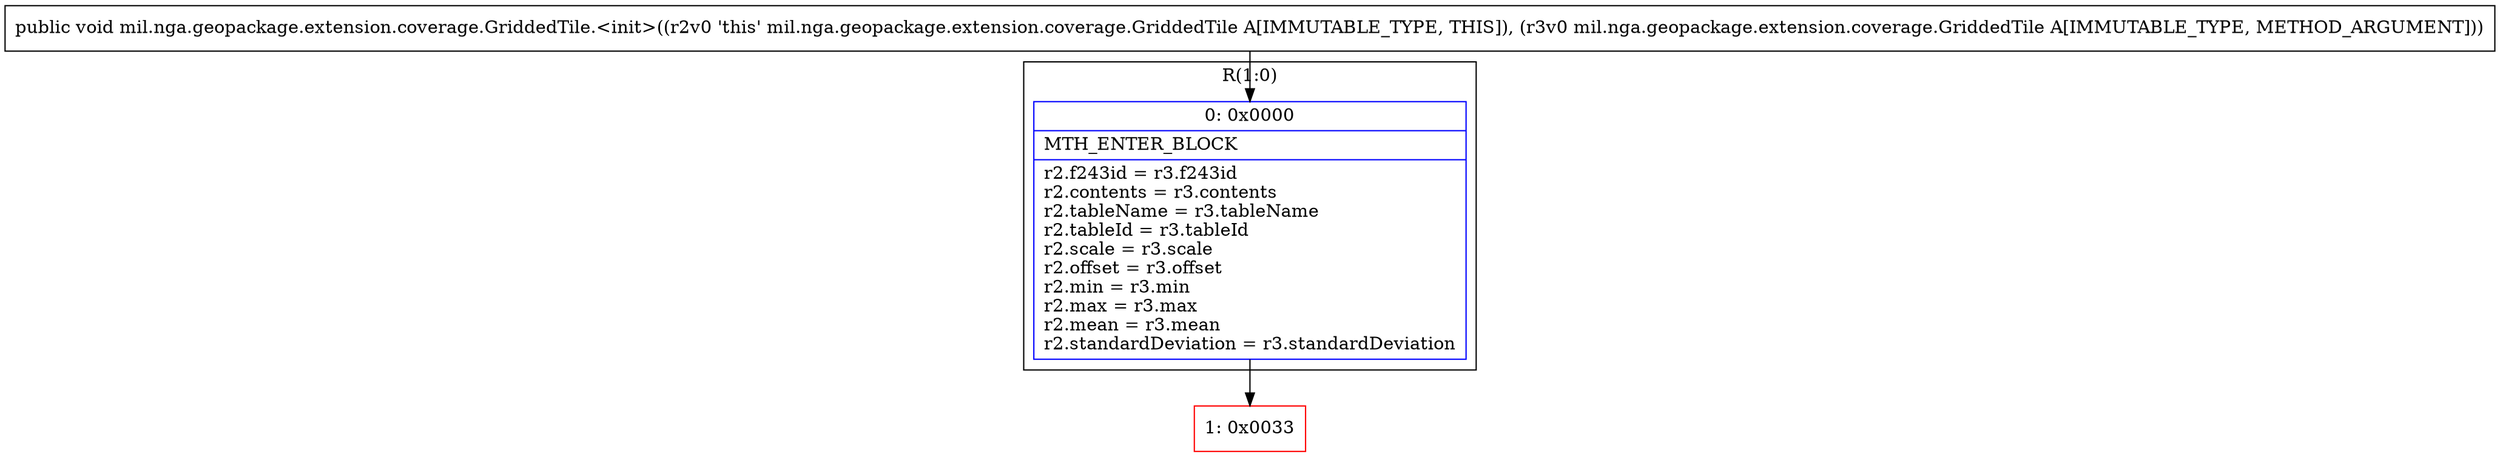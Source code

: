digraph "CFG formil.nga.geopackage.extension.coverage.GriddedTile.\<init\>(Lmil\/nga\/geopackage\/extension\/coverage\/GriddedTile;)V" {
subgraph cluster_Region_2105284904 {
label = "R(1:0)";
node [shape=record,color=blue];
Node_0 [shape=record,label="{0\:\ 0x0000|MTH_ENTER_BLOCK\l|r2.f243id = r3.f243id\lr2.contents = r3.contents\lr2.tableName = r3.tableName\lr2.tableId = r3.tableId\lr2.scale = r3.scale\lr2.offset = r3.offset\lr2.min = r3.min\lr2.max = r3.max\lr2.mean = r3.mean\lr2.standardDeviation = r3.standardDeviation\l}"];
}
Node_1 [shape=record,color=red,label="{1\:\ 0x0033}"];
MethodNode[shape=record,label="{public void mil.nga.geopackage.extension.coverage.GriddedTile.\<init\>((r2v0 'this' mil.nga.geopackage.extension.coverage.GriddedTile A[IMMUTABLE_TYPE, THIS]), (r3v0 mil.nga.geopackage.extension.coverage.GriddedTile A[IMMUTABLE_TYPE, METHOD_ARGUMENT])) }"];
MethodNode -> Node_0;
Node_0 -> Node_1;
}

